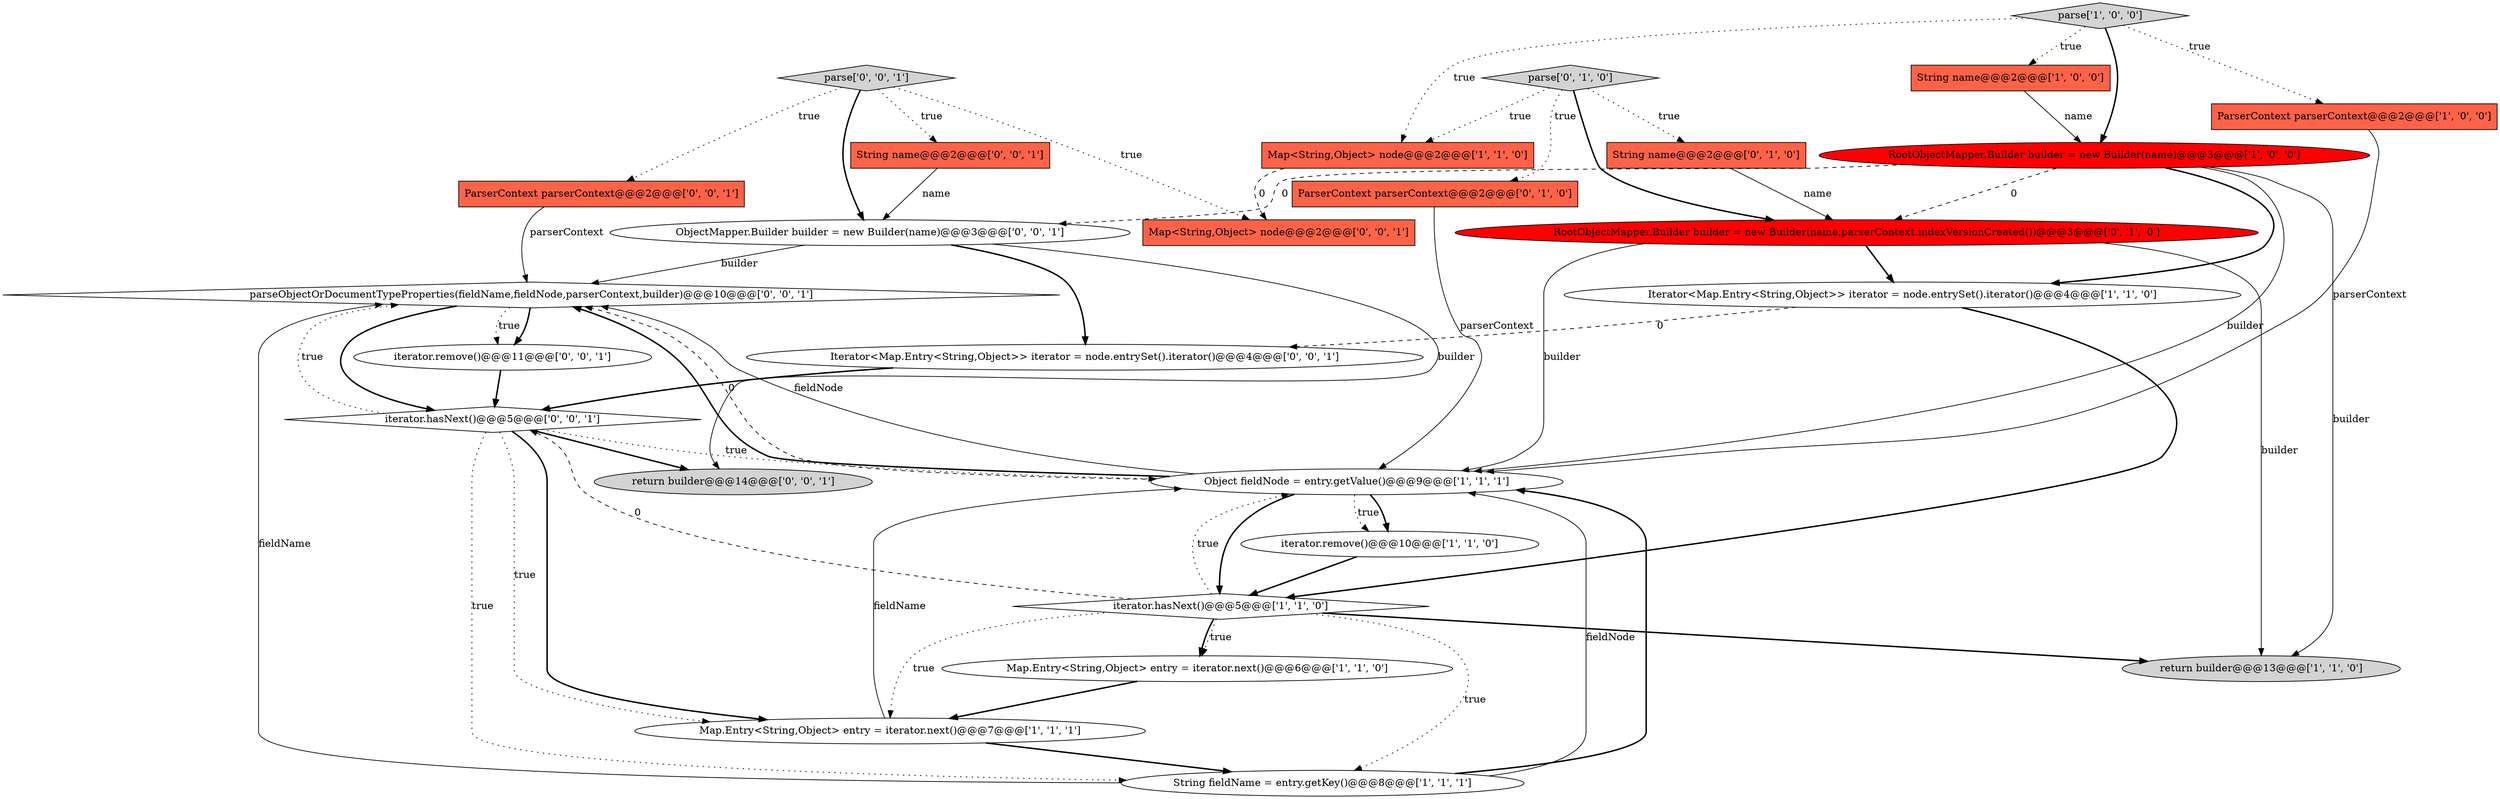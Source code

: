 digraph {
10 [style = filled, label = "Map<String,Object> node@@@2@@@['1', '1', '0']", fillcolor = tomato, shape = box image = "AAA0AAABBB1BBB"];
25 [style = filled, label = "iterator.hasNext()@@@5@@@['0', '0', '1']", fillcolor = white, shape = diamond image = "AAA0AAABBB3BBB"];
0 [style = filled, label = "ParserContext parserContext@@@2@@@['1', '0', '0']", fillcolor = tomato, shape = box image = "AAA0AAABBB1BBB"];
6 [style = filled, label = "String name@@@2@@@['1', '0', '0']", fillcolor = tomato, shape = box image = "AAA0AAABBB1BBB"];
23 [style = filled, label = "Map<String,Object> node@@@2@@@['0', '0', '1']", fillcolor = tomato, shape = box image = "AAA0AAABBB3BBB"];
13 [style = filled, label = "ParserContext parserContext@@@2@@@['0', '1', '0']", fillcolor = tomato, shape = box image = "AAA0AAABBB2BBB"];
11 [style = filled, label = "Iterator<Map.Entry<String,Object>> iterator = node.entrySet().iterator()@@@4@@@['1', '1', '0']", fillcolor = white, shape = ellipse image = "AAA0AAABBB1BBB"];
5 [style = filled, label = "Object fieldNode = entry.getValue()@@@9@@@['1', '1', '1']", fillcolor = white, shape = ellipse image = "AAA0AAABBB1BBB"];
8 [style = filled, label = "RootObjectMapper.Builder builder = new Builder(name)@@@3@@@['1', '0', '0']", fillcolor = red, shape = ellipse image = "AAA1AAABBB1BBB"];
3 [style = filled, label = "Map.Entry<String,Object> entry = iterator.next()@@@7@@@['1', '1', '1']", fillcolor = white, shape = ellipse image = "AAA0AAABBB1BBB"];
2 [style = filled, label = "String fieldName = entry.getKey()@@@8@@@['1', '1', '1']", fillcolor = white, shape = ellipse image = "AAA0AAABBB1BBB"];
16 [style = filled, label = "parse['0', '1', '0']", fillcolor = lightgray, shape = diamond image = "AAA0AAABBB2BBB"];
15 [style = filled, label = "RootObjectMapper.Builder builder = new Builder(name,parserContext.indexVersionCreated())@@@3@@@['0', '1', '0']", fillcolor = red, shape = ellipse image = "AAA1AAABBB2BBB"];
7 [style = filled, label = "return builder@@@13@@@['1', '1', '0']", fillcolor = lightgray, shape = ellipse image = "AAA0AAABBB1BBB"];
26 [style = filled, label = "iterator.remove()@@@11@@@['0', '0', '1']", fillcolor = white, shape = ellipse image = "AAA0AAABBB3BBB"];
21 [style = filled, label = "parseObjectOrDocumentTypeProperties(fieldName,fieldNode,parserContext,builder)@@@10@@@['0', '0', '1']", fillcolor = white, shape = diamond image = "AAA0AAABBB3BBB"];
1 [style = filled, label = "Map.Entry<String,Object> entry = iterator.next()@@@6@@@['1', '1', '0']", fillcolor = white, shape = ellipse image = "AAA0AAABBB1BBB"];
17 [style = filled, label = "return builder@@@14@@@['0', '0', '1']", fillcolor = lightgray, shape = ellipse image = "AAA0AAABBB3BBB"];
4 [style = filled, label = "iterator.remove()@@@10@@@['1', '1', '0']", fillcolor = white, shape = ellipse image = "AAA0AAABBB1BBB"];
19 [style = filled, label = "parse['0', '0', '1']", fillcolor = lightgray, shape = diamond image = "AAA0AAABBB3BBB"];
22 [style = filled, label = "ObjectMapper.Builder builder = new Builder(name)@@@3@@@['0', '0', '1']", fillcolor = white, shape = ellipse image = "AAA0AAABBB3BBB"];
14 [style = filled, label = "String name@@@2@@@['0', '1', '0']", fillcolor = tomato, shape = box image = "AAA0AAABBB2BBB"];
18 [style = filled, label = "ParserContext parserContext@@@2@@@['0', '0', '1']", fillcolor = tomato, shape = box image = "AAA0AAABBB3BBB"];
24 [style = filled, label = "Iterator<Map.Entry<String,Object>> iterator = node.entrySet().iterator()@@@4@@@['0', '0', '1']", fillcolor = white, shape = ellipse image = "AAA0AAABBB3BBB"];
12 [style = filled, label = "iterator.hasNext()@@@5@@@['1', '1', '0']", fillcolor = white, shape = diamond image = "AAA0AAABBB1BBB"];
9 [style = filled, label = "parse['1', '0', '0']", fillcolor = lightgray, shape = diamond image = "AAA0AAABBB1BBB"];
20 [style = filled, label = "String name@@@2@@@['0', '0', '1']", fillcolor = tomato, shape = box image = "AAA0AAABBB3BBB"];
16->15 [style = bold, label=""];
12->3 [style = dotted, label="true"];
9->0 [style = dotted, label="true"];
25->21 [style = dotted, label="true"];
16->13 [style = dotted, label="true"];
3->5 [style = solid, label="fieldName"];
19->20 [style = dotted, label="true"];
26->25 [style = bold, label=""];
13->5 [style = solid, label="parserContext"];
25->3 [style = bold, label=""];
12->2 [style = dotted, label="true"];
19->18 [style = dotted, label="true"];
1->3 [style = bold, label=""];
8->15 [style = dashed, label="0"];
12->1 [style = dotted, label="true"];
19->23 [style = dotted, label="true"];
11->12 [style = bold, label=""];
0->5 [style = solid, label="parserContext"];
21->25 [style = bold, label=""];
8->7 [style = solid, label="builder"];
15->7 [style = solid, label="builder"];
12->1 [style = bold, label=""];
9->8 [style = bold, label=""];
25->17 [style = bold, label=""];
9->6 [style = dotted, label="true"];
12->7 [style = bold, label=""];
16->10 [style = dotted, label="true"];
5->4 [style = dotted, label="true"];
2->21 [style = solid, label="fieldName"];
5->21 [style = bold, label=""];
6->8 [style = solid, label="name"];
25->5 [style = dotted, label="true"];
21->26 [style = bold, label=""];
8->22 [style = dashed, label="0"];
12->25 [style = dashed, label="0"];
15->11 [style = bold, label=""];
2->5 [style = solid, label="fieldNode"];
3->2 [style = bold, label=""];
5->12 [style = bold, label=""];
12->5 [style = dotted, label="true"];
21->26 [style = dotted, label="true"];
22->17 [style = solid, label="builder"];
24->25 [style = bold, label=""];
18->21 [style = solid, label="parserContext"];
5->4 [style = bold, label=""];
16->14 [style = dotted, label="true"];
11->24 [style = dashed, label="0"];
20->22 [style = solid, label="name"];
5->21 [style = dashed, label="0"];
4->12 [style = bold, label=""];
25->3 [style = dotted, label="true"];
22->24 [style = bold, label=""];
9->10 [style = dotted, label="true"];
5->21 [style = solid, label="fieldNode"];
8->11 [style = bold, label=""];
19->22 [style = bold, label=""];
25->2 [style = dotted, label="true"];
10->23 [style = dashed, label="0"];
14->15 [style = solid, label="name"];
22->21 [style = solid, label="builder"];
2->5 [style = bold, label=""];
15->5 [style = solid, label="builder"];
8->5 [style = solid, label="builder"];
}
